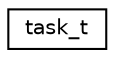 digraph "圖形化之類別階層"
{
 // LATEX_PDF_SIZE
  edge [fontname="Helvetica",fontsize="10",labelfontname="Helvetica",labelfontsize="10"];
  node [fontname="Helvetica",fontsize="10",shape=record];
  rankdir="LR";
  Node0 [label="task_t",height=0.2,width=0.4,color="black", fillcolor="white", style="filled",URL="$structtask__t.html",tooltip=" "];
}
